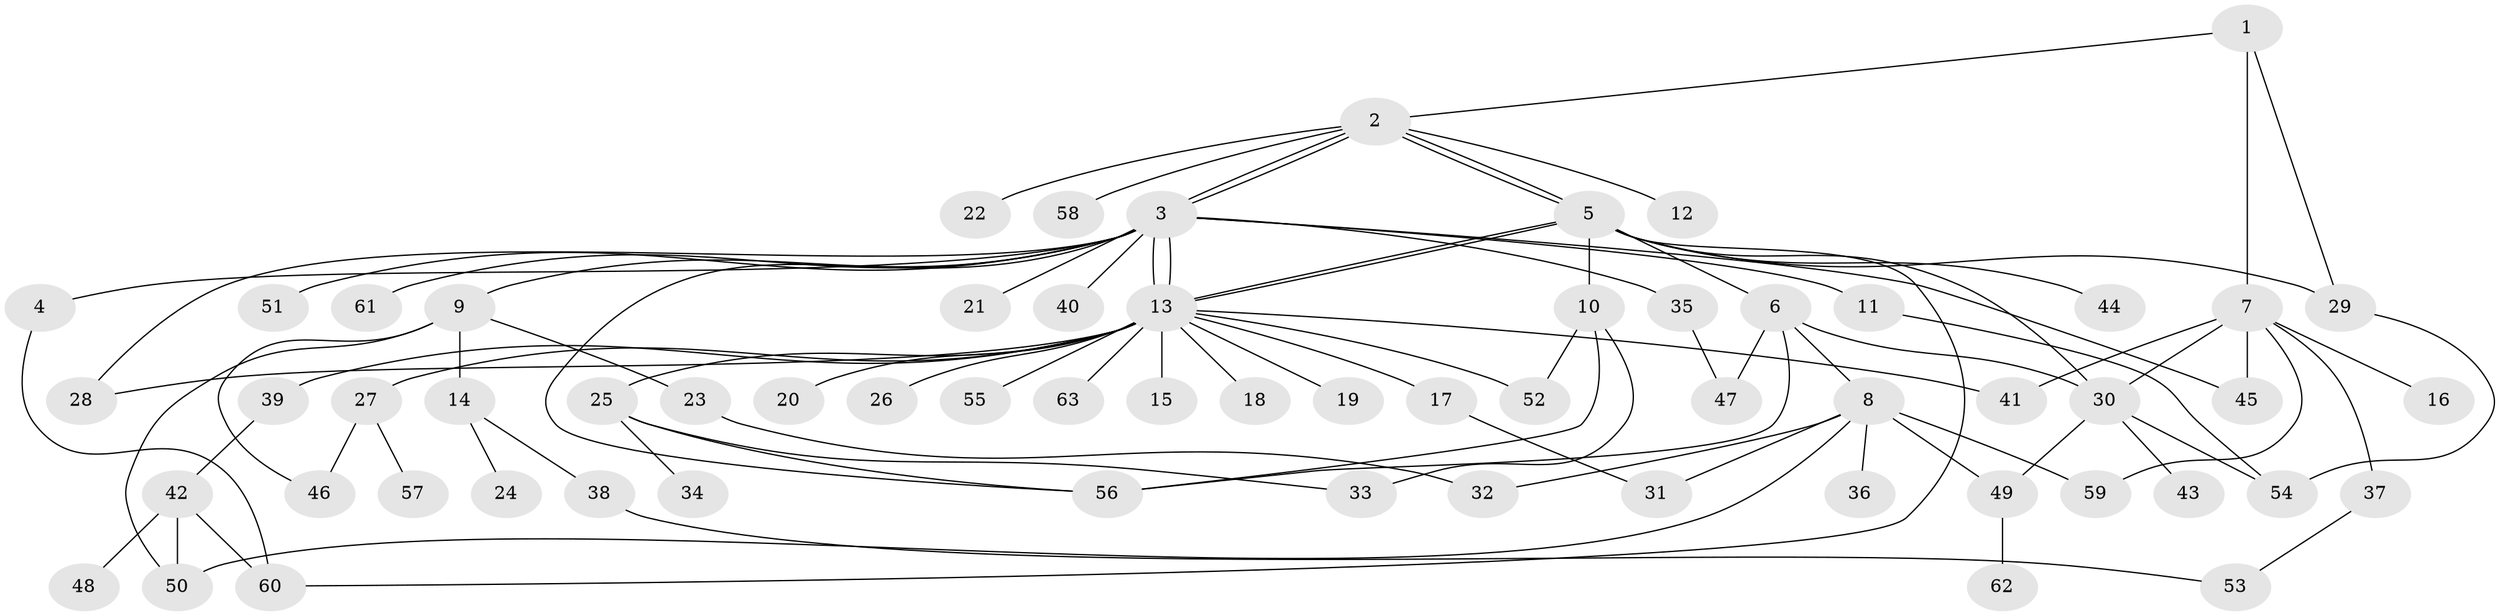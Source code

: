 // Generated by graph-tools (version 1.1) at 2025/48/03/09/25 04:48:26]
// undirected, 63 vertices, 91 edges
graph export_dot {
graph [start="1"]
  node [color=gray90,style=filled];
  1;
  2;
  3;
  4;
  5;
  6;
  7;
  8;
  9;
  10;
  11;
  12;
  13;
  14;
  15;
  16;
  17;
  18;
  19;
  20;
  21;
  22;
  23;
  24;
  25;
  26;
  27;
  28;
  29;
  30;
  31;
  32;
  33;
  34;
  35;
  36;
  37;
  38;
  39;
  40;
  41;
  42;
  43;
  44;
  45;
  46;
  47;
  48;
  49;
  50;
  51;
  52;
  53;
  54;
  55;
  56;
  57;
  58;
  59;
  60;
  61;
  62;
  63;
  1 -- 2;
  1 -- 7;
  1 -- 29;
  2 -- 3;
  2 -- 3;
  2 -- 5;
  2 -- 5;
  2 -- 12;
  2 -- 22;
  2 -- 58;
  3 -- 4;
  3 -- 9;
  3 -- 11;
  3 -- 13;
  3 -- 13;
  3 -- 21;
  3 -- 28;
  3 -- 35;
  3 -- 40;
  3 -- 45;
  3 -- 51;
  3 -- 56;
  3 -- 61;
  4 -- 60;
  5 -- 6;
  5 -- 10;
  5 -- 13;
  5 -- 13;
  5 -- 29;
  5 -- 30;
  5 -- 44;
  5 -- 60;
  6 -- 8;
  6 -- 30;
  6 -- 47;
  6 -- 56;
  7 -- 16;
  7 -- 30;
  7 -- 37;
  7 -- 41;
  7 -- 45;
  7 -- 59;
  8 -- 31;
  8 -- 32;
  8 -- 36;
  8 -- 49;
  8 -- 50;
  8 -- 59;
  9 -- 14;
  9 -- 23;
  9 -- 46;
  9 -- 50;
  10 -- 33;
  10 -- 52;
  10 -- 56;
  11 -- 54;
  13 -- 15;
  13 -- 17;
  13 -- 18;
  13 -- 19;
  13 -- 20;
  13 -- 25;
  13 -- 26;
  13 -- 27;
  13 -- 28;
  13 -- 39;
  13 -- 41;
  13 -- 52;
  13 -- 55;
  13 -- 63;
  14 -- 24;
  14 -- 38;
  17 -- 31;
  23 -- 32;
  25 -- 33;
  25 -- 34;
  25 -- 56;
  27 -- 46;
  27 -- 57;
  29 -- 54;
  30 -- 43;
  30 -- 49;
  30 -- 54;
  35 -- 47;
  37 -- 53;
  38 -- 53;
  39 -- 42;
  42 -- 48;
  42 -- 50;
  42 -- 60;
  49 -- 62;
}
